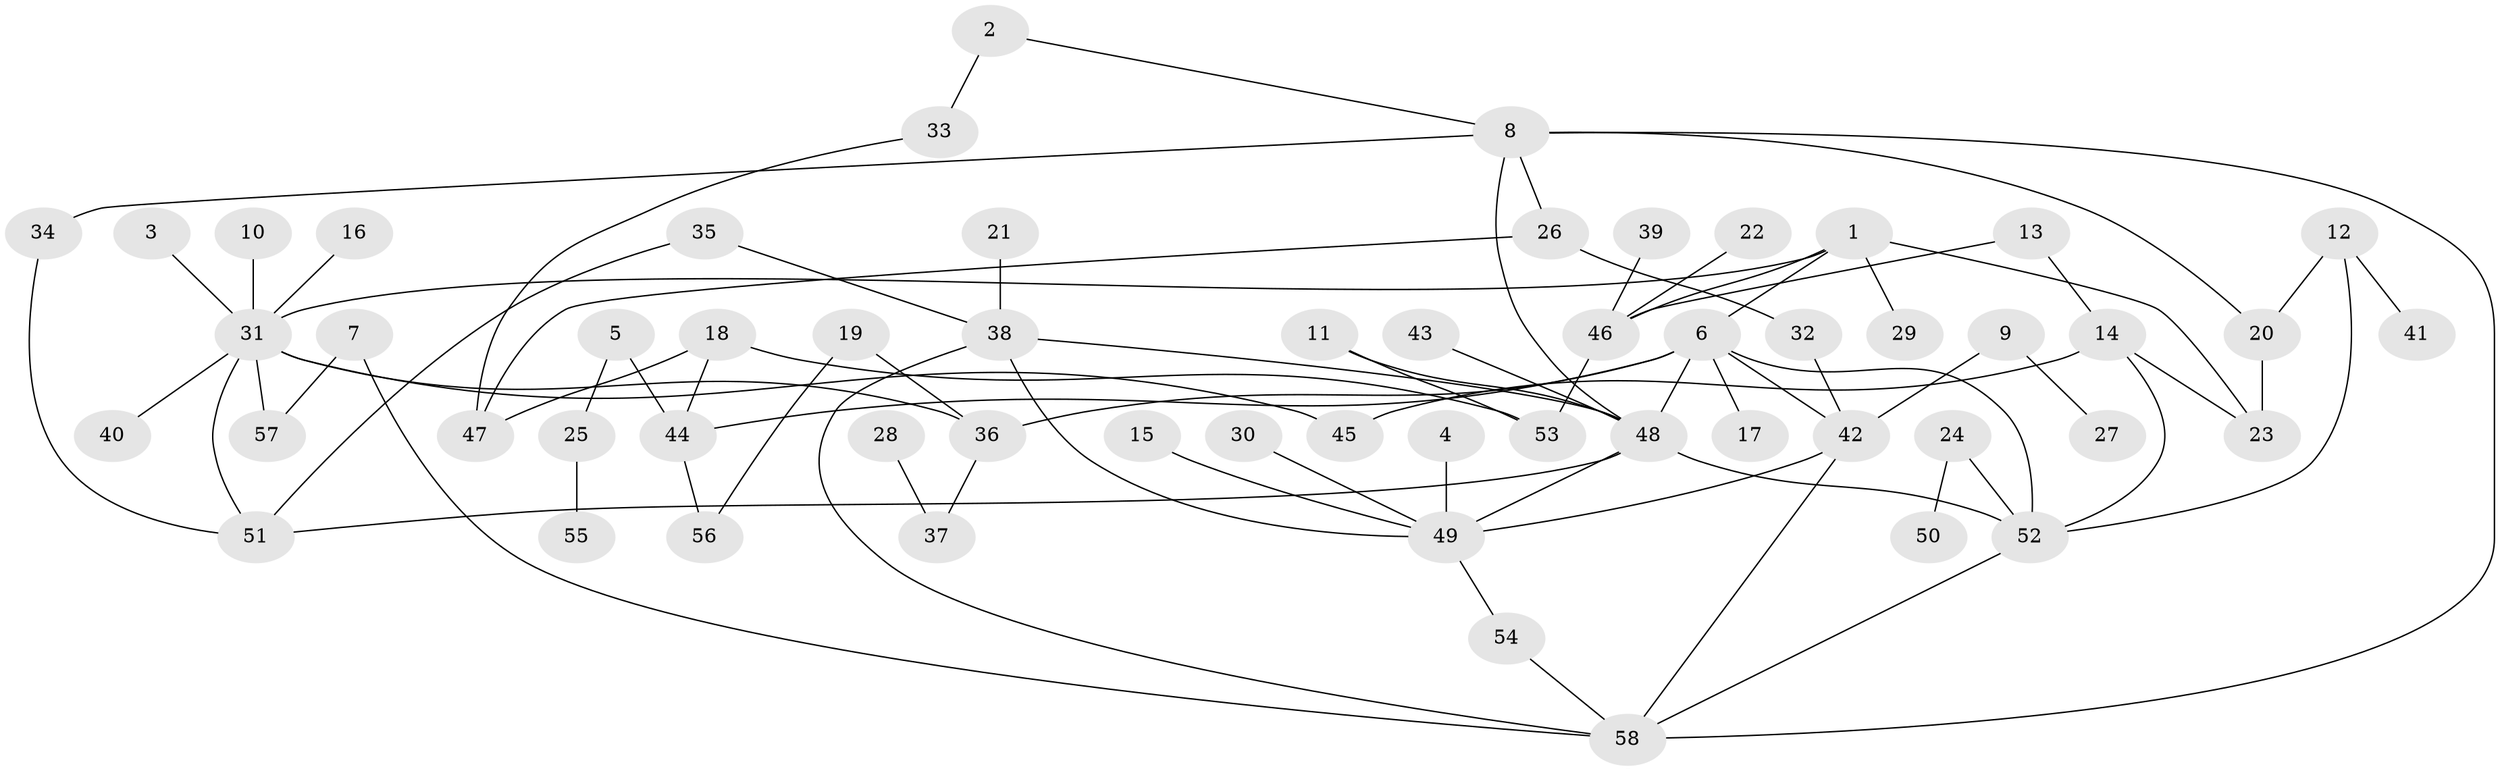 // original degree distribution, {5: 0.034482758620689655, 6: 0.04310344827586207, 7: 0.008620689655172414, 8: 0.017241379310344827, 3: 0.15517241379310345, 4: 0.06896551724137931, 2: 0.3706896551724138, 1: 0.3017241379310345}
// Generated by graph-tools (version 1.1) at 2025/49/03/09/25 03:49:18]
// undirected, 58 vertices, 80 edges
graph export_dot {
graph [start="1"]
  node [color=gray90,style=filled];
  1;
  2;
  3;
  4;
  5;
  6;
  7;
  8;
  9;
  10;
  11;
  12;
  13;
  14;
  15;
  16;
  17;
  18;
  19;
  20;
  21;
  22;
  23;
  24;
  25;
  26;
  27;
  28;
  29;
  30;
  31;
  32;
  33;
  34;
  35;
  36;
  37;
  38;
  39;
  40;
  41;
  42;
  43;
  44;
  45;
  46;
  47;
  48;
  49;
  50;
  51;
  52;
  53;
  54;
  55;
  56;
  57;
  58;
  1 -- 6 [weight=1.0];
  1 -- 23 [weight=1.0];
  1 -- 29 [weight=1.0];
  1 -- 31 [weight=1.0];
  1 -- 46 [weight=1.0];
  2 -- 8 [weight=1.0];
  2 -- 33 [weight=1.0];
  3 -- 31 [weight=1.0];
  4 -- 49 [weight=1.0];
  5 -- 25 [weight=1.0];
  5 -- 44 [weight=1.0];
  6 -- 17 [weight=1.0];
  6 -- 36 [weight=2.0];
  6 -- 42 [weight=1.0];
  6 -- 44 [weight=1.0];
  6 -- 48 [weight=1.0];
  6 -- 52 [weight=1.0];
  7 -- 57 [weight=1.0];
  7 -- 58 [weight=1.0];
  8 -- 20 [weight=1.0];
  8 -- 26 [weight=1.0];
  8 -- 34 [weight=1.0];
  8 -- 48 [weight=1.0];
  8 -- 58 [weight=1.0];
  9 -- 27 [weight=1.0];
  9 -- 42 [weight=1.0];
  10 -- 31 [weight=1.0];
  11 -- 48 [weight=1.0];
  11 -- 53 [weight=1.0];
  12 -- 20 [weight=1.0];
  12 -- 41 [weight=1.0];
  12 -- 52 [weight=1.0];
  13 -- 14 [weight=1.0];
  13 -- 46 [weight=1.0];
  14 -- 23 [weight=1.0];
  14 -- 45 [weight=1.0];
  14 -- 52 [weight=1.0];
  15 -- 49 [weight=1.0];
  16 -- 31 [weight=1.0];
  18 -- 44 [weight=1.0];
  18 -- 47 [weight=1.0];
  18 -- 53 [weight=1.0];
  19 -- 36 [weight=1.0];
  19 -- 56 [weight=1.0];
  20 -- 23 [weight=1.0];
  21 -- 38 [weight=1.0];
  22 -- 46 [weight=2.0];
  24 -- 50 [weight=1.0];
  24 -- 52 [weight=1.0];
  25 -- 55 [weight=1.0];
  26 -- 32 [weight=1.0];
  26 -- 47 [weight=1.0];
  28 -- 37 [weight=1.0];
  30 -- 49 [weight=1.0];
  31 -- 36 [weight=1.0];
  31 -- 40 [weight=1.0];
  31 -- 45 [weight=1.0];
  31 -- 51 [weight=1.0];
  31 -- 57 [weight=1.0];
  32 -- 42 [weight=1.0];
  33 -- 47 [weight=1.0];
  34 -- 51 [weight=1.0];
  35 -- 38 [weight=1.0];
  35 -- 51 [weight=1.0];
  36 -- 37 [weight=1.0];
  38 -- 48 [weight=1.0];
  38 -- 49 [weight=1.0];
  38 -- 58 [weight=1.0];
  39 -- 46 [weight=1.0];
  42 -- 49 [weight=1.0];
  42 -- 58 [weight=1.0];
  43 -- 48 [weight=1.0];
  44 -- 56 [weight=1.0];
  46 -- 53 [weight=1.0];
  48 -- 49 [weight=1.0];
  48 -- 51 [weight=1.0];
  48 -- 52 [weight=1.0];
  49 -- 54 [weight=1.0];
  52 -- 58 [weight=1.0];
  54 -- 58 [weight=1.0];
}
